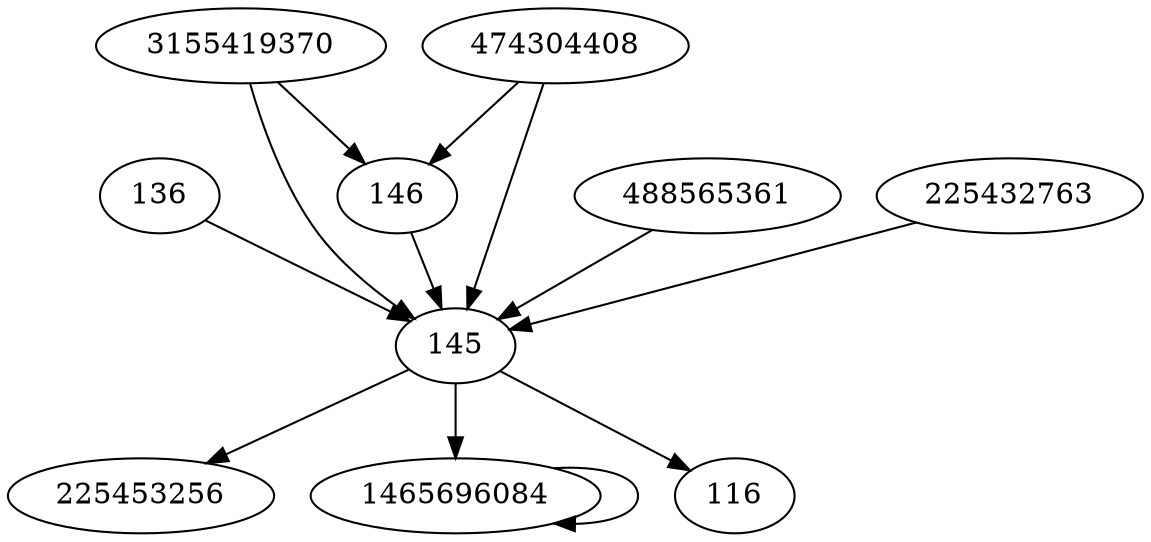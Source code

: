 digraph  {
136;
225453256;
3155419370;
488565361;
146;
145;
1465696084;
116;
474304408;
225432763;
136 -> 145;
3155419370 -> 145;
3155419370 -> 146;
488565361 -> 145;
146 -> 145;
145 -> 225453256;
145 -> 1465696084;
145 -> 116;
1465696084 -> 1465696084;
474304408 -> 145;
474304408 -> 146;
225432763 -> 145;
}
